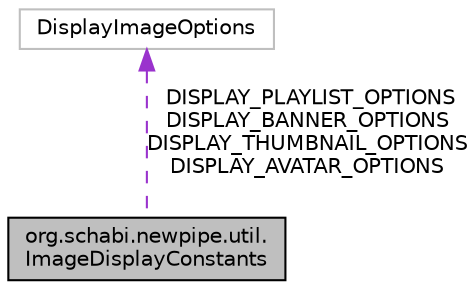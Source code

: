 digraph "org.schabi.newpipe.util.ImageDisplayConstants"
{
 // LATEX_PDF_SIZE
  edge [fontname="Helvetica",fontsize="10",labelfontname="Helvetica",labelfontsize="10"];
  node [fontname="Helvetica",fontsize="10",shape=record];
  Node1 [label="org.schabi.newpipe.util.\lImageDisplayConstants",height=0.2,width=0.4,color="black", fillcolor="grey75", style="filled", fontcolor="black",tooltip=" "];
  Node2 -> Node1 [dir="back",color="darkorchid3",fontsize="10",style="dashed",label=" DISPLAY_PLAYLIST_OPTIONS\nDISPLAY_BANNER_OPTIONS\nDISPLAY_THUMBNAIL_OPTIONS\nDISPLAY_AVATAR_OPTIONS" ,fontname="Helvetica"];
  Node2 [label="DisplayImageOptions",height=0.2,width=0.4,color="grey75", fillcolor="white", style="filled",tooltip=" "];
}
